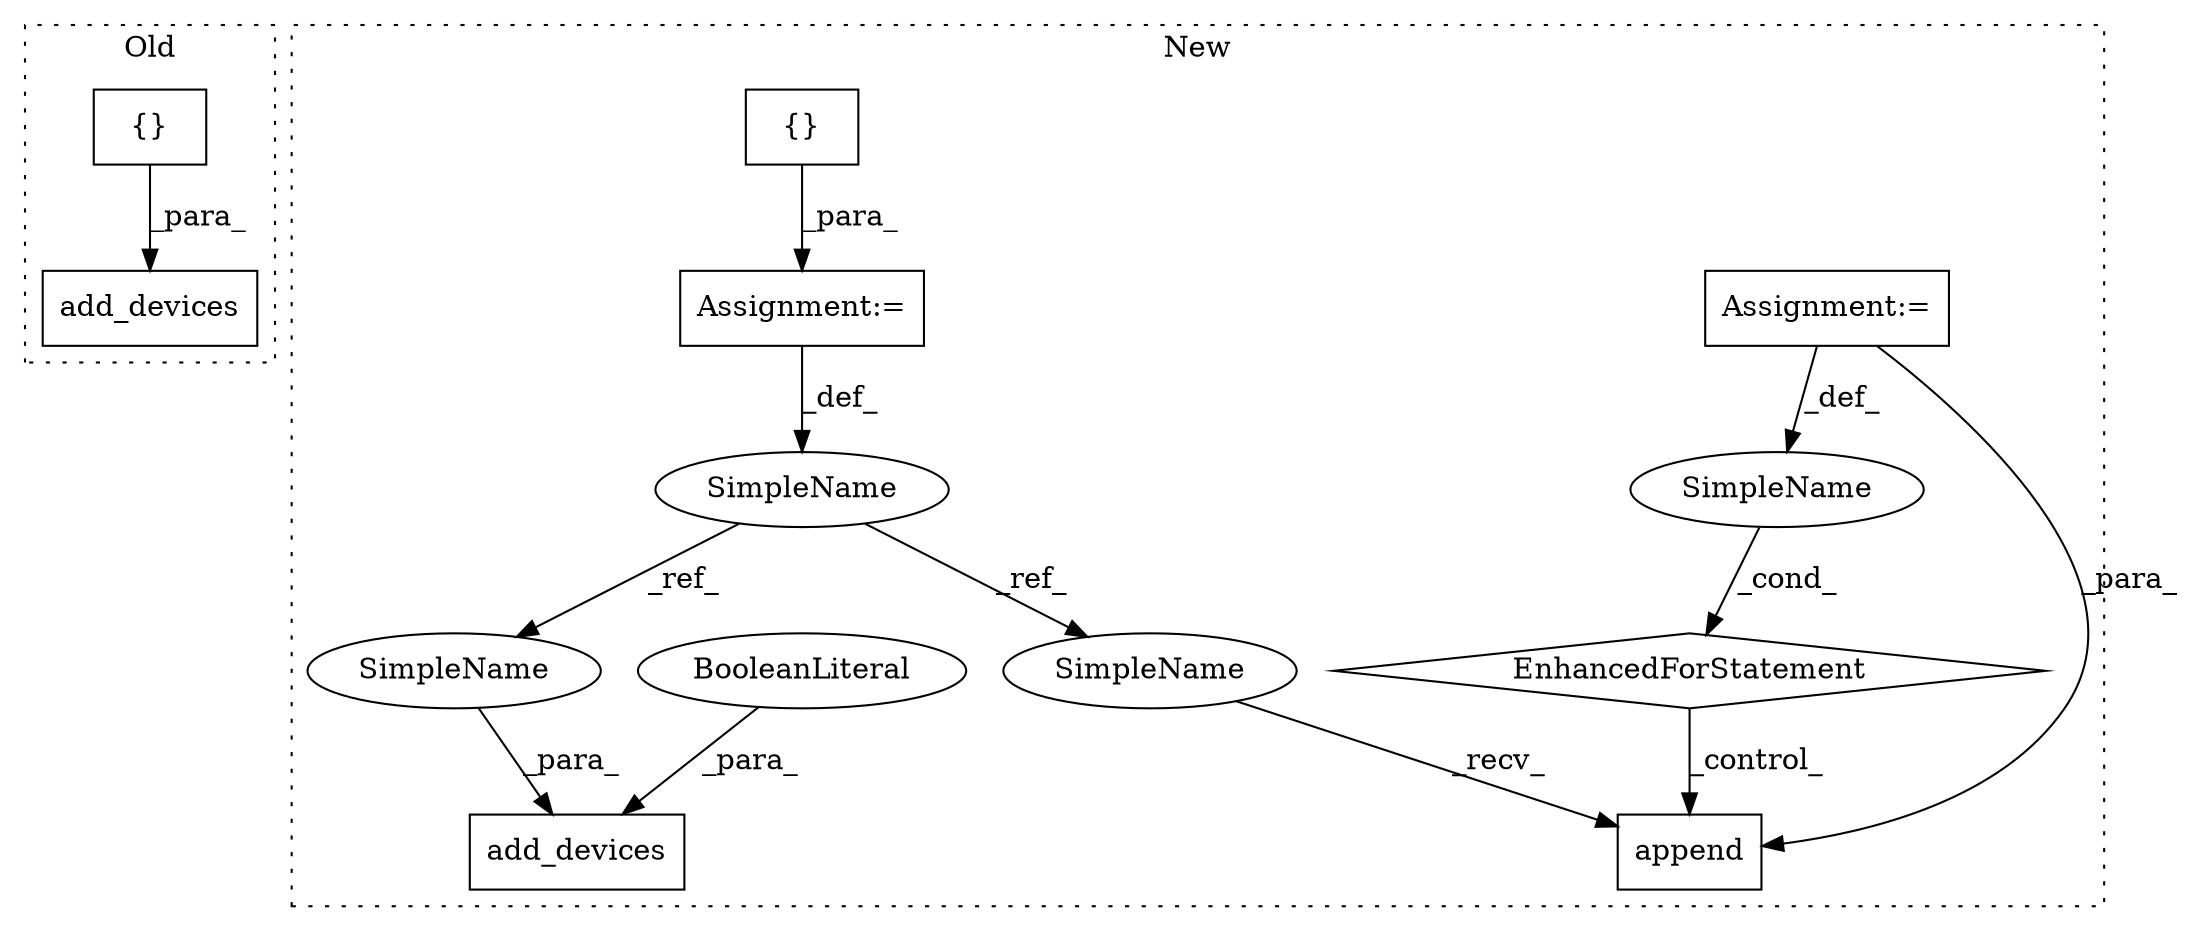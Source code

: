 digraph G {
subgraph cluster0 {
1 [label="add_devices" a="32" s="1250,1276" l="12,1" shape="box"];
9 [label="{}" a="4" s="1271,1275" l="1,1" shape="box"];
label = "Old";
style="dotted";
}
subgraph cluster1 {
2 [label="append" a="32" s="2222,2286" l="7,1" shape="box"];
3 [label="SimpleName" a="42" s="2046" l="3" shape="ellipse"];
4 [label="add_devices" a="32" s="2299,2319" l="12,1" shape="box"];
5 [label="Assignment:=" a="7" s="2049" l="1" shape="box"];
6 [label="{}" a="4" s="2067" l="2" shape="box"];
7 [label="Assignment:=" a="7" s="2107,2208" l="53,2" shape="box"];
8 [label="EnhancedForStatement" a="70" s="2107,2208" l="53,2" shape="diamond"];
10 [label="SimpleName" a="42" s="2164" l="8" shape="ellipse"];
11 [label="BooleanLiteral" a="9" s="2315" l="4" shape="ellipse"];
12 [label="SimpleName" a="42" s="2311" l="3" shape="ellipse"];
13 [label="SimpleName" a="42" s="2218" l="3" shape="ellipse"];
label = "New";
style="dotted";
}
3 -> 12 [label="_ref_"];
3 -> 13 [label="_ref_"];
5 -> 3 [label="_def_"];
6 -> 5 [label="_para_"];
7 -> 2 [label="_para_"];
7 -> 10 [label="_def_"];
8 -> 2 [label="_control_"];
9 -> 1 [label="_para_"];
10 -> 8 [label="_cond_"];
11 -> 4 [label="_para_"];
12 -> 4 [label="_para_"];
13 -> 2 [label="_recv_"];
}